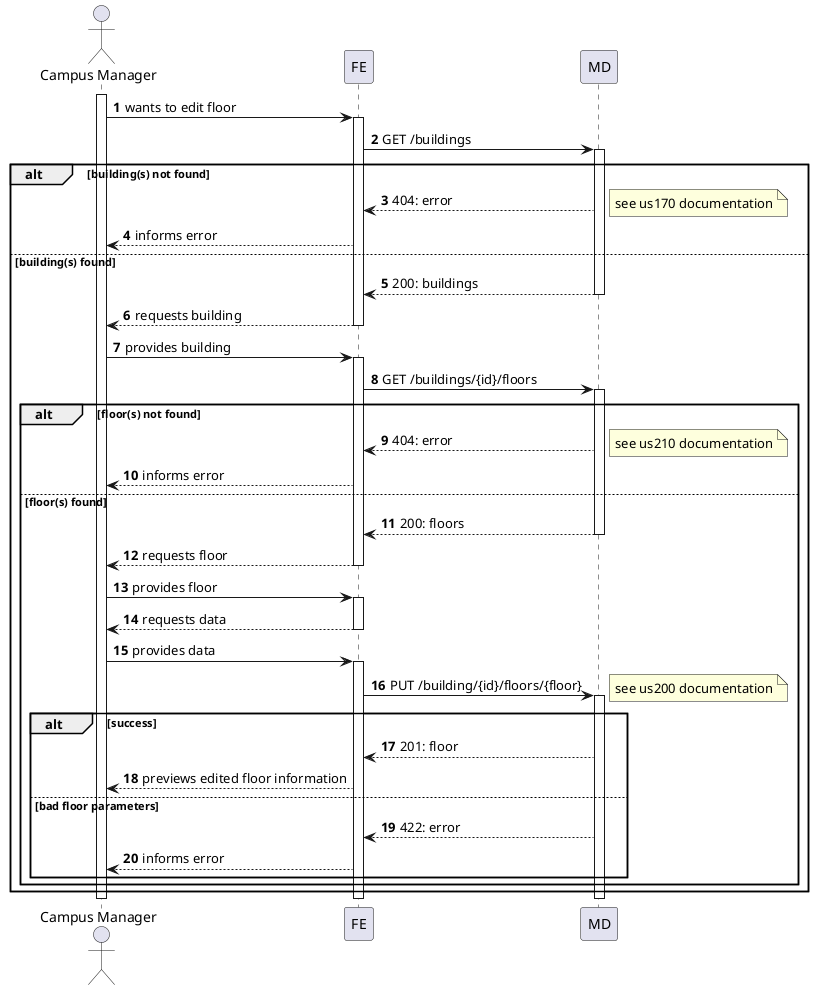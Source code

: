 @startuml
autonumber

actor "Campus Manager" as usr

participant "FE" as ui

participant "MD" as md

activate usr
usr -> ui : wants to edit floor
    activate ui
        ui -> md : GET /buildings
        alt building(s) not found
            activate md
                md --> ui : 404: error
                note right : see us170 documentation
            ui --> usr : informs error
        else building(s) found
                md --> ui : 200: buildings
            deactivate md
            ui --> usr : requests building
        deactivate ui

        usr -> ui : provides building
        activate ui
            ui -> md : GET /buildings/{id}/floors
            alt floor(s) not found
                activate md
                md --> ui : 404: error
                note right : see us210 documentation
                ui --> usr : informs error
            else floor(s) found
                md --> ui : 200: floors
            deactivate md
            ui --> usr : requests floor
            deactivate ui

            usr -> ui : provides floor
            activate ui
            ui --> usr : requests data
        deactivate ui

        usr -> ui : provides data
        activate ui
            ui -> md : PUT /building/{id}/floors/{floor}
            activate md
            note right : see us200 documentation
                alt success
                    md --> ui : 201: floor
                    ui --> usr : previews edited floor information
                else bad floor parameters
                    md --> ui : 422: error
                    ui --> usr : informs error
                end
        end
    end
        deactivate md
    deactivate ui
deactivate usr
@enduml
